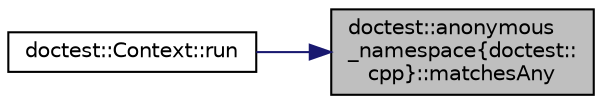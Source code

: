digraph "doctest::anonymous_namespace{doctest::cpp}::matchesAny"
{
 // LATEX_PDF_SIZE
  edge [fontname="Helvetica",fontsize="10",labelfontname="Helvetica",labelfontsize="10"];
  node [fontname="Helvetica",fontsize="10",shape=record];
  rankdir="RL";
  Node1 [label="doctest::anonymous\l_namespace\{doctest::\lcpp\}::matchesAny",height=0.2,width=0.4,color="black", fillcolor="grey75", style="filled", fontcolor="black",tooltip=" "];
  Node1 -> Node2 [dir="back",color="midnightblue",fontsize="10",style="solid",fontname="Helvetica"];
  Node2 [label="doctest::Context::run",height=0.2,width=0.4,color="black", fillcolor="white", style="filled",URL="$classdoctest_1_1_context.html#a8059b137ef41cbe6c5d8160806a3cc63",tooltip=" "];
}
